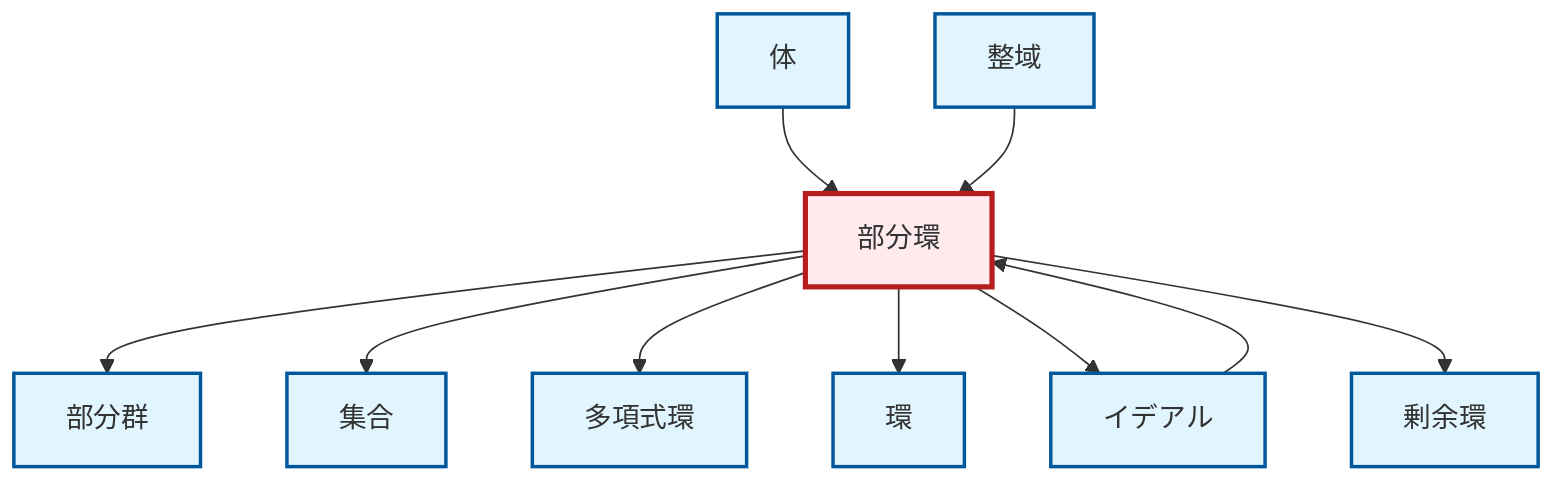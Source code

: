 graph TD
    classDef definition fill:#e1f5fe,stroke:#01579b,stroke-width:2px
    classDef theorem fill:#f3e5f5,stroke:#4a148c,stroke-width:2px
    classDef axiom fill:#fff3e0,stroke:#e65100,stroke-width:2px
    classDef example fill:#e8f5e9,stroke:#1b5e20,stroke-width:2px
    classDef current fill:#ffebee,stroke:#b71c1c,stroke-width:3px
    def-subring["部分環"]:::definition
    def-ideal["イデアル"]:::definition
    def-field["体"]:::definition
    def-subgroup["部分群"]:::definition
    def-set["集合"]:::definition
    def-quotient-ring["剰余環"]:::definition
    def-ring["環"]:::definition
    def-integral-domain["整域"]:::definition
    def-polynomial-ring["多項式環"]:::definition
    def-subring --> def-subgroup
    def-subring --> def-set
    def-field --> def-subring
    def-integral-domain --> def-subring
    def-subring --> def-polynomial-ring
    def-subring --> def-ring
    def-subring --> def-ideal
    def-ideal --> def-subring
    def-subring --> def-quotient-ring
    class def-subring current